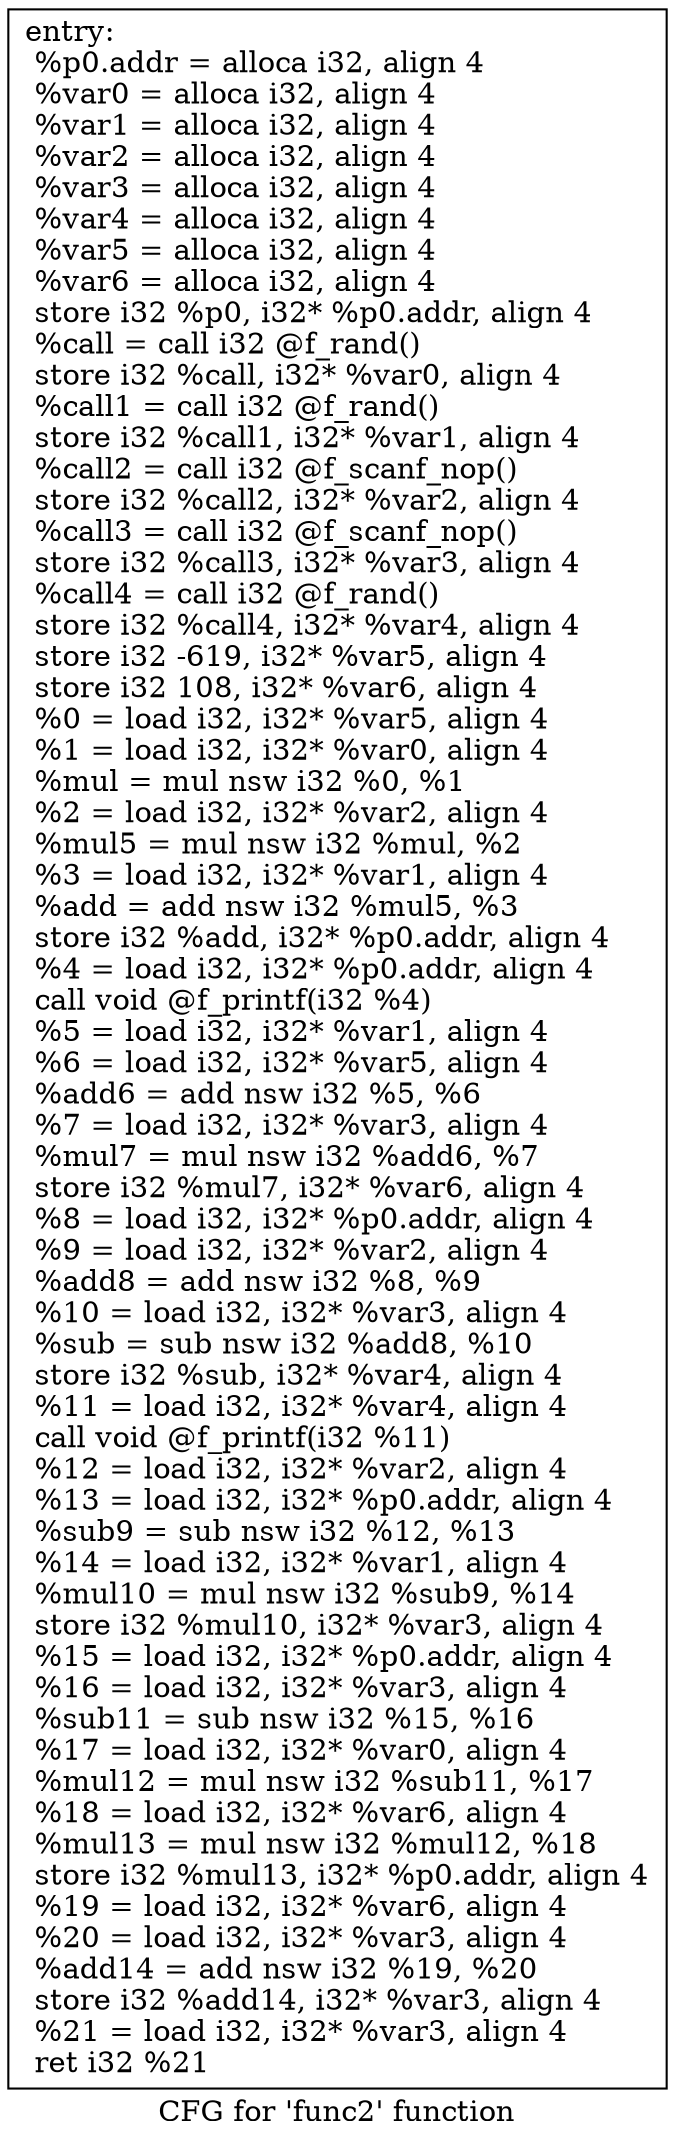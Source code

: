 digraph "CFG for 'func2' function" {
	label="CFG for 'func2' function";

	Node0x558941a65fb0 [shape=record,label="{entry:\l  %p0.addr = alloca i32, align 4\l  %var0 = alloca i32, align 4\l  %var1 = alloca i32, align 4\l  %var2 = alloca i32, align 4\l  %var3 = alloca i32, align 4\l  %var4 = alloca i32, align 4\l  %var5 = alloca i32, align 4\l  %var6 = alloca i32, align 4\l  store i32 %p0, i32* %p0.addr, align 4\l  %call = call i32 @f_rand()\l  store i32 %call, i32* %var0, align 4\l  %call1 = call i32 @f_rand()\l  store i32 %call1, i32* %var1, align 4\l  %call2 = call i32 @f_scanf_nop()\l  store i32 %call2, i32* %var2, align 4\l  %call3 = call i32 @f_scanf_nop()\l  store i32 %call3, i32* %var3, align 4\l  %call4 = call i32 @f_rand()\l  store i32 %call4, i32* %var4, align 4\l  store i32 -619, i32* %var5, align 4\l  store i32 108, i32* %var6, align 4\l  %0 = load i32, i32* %var5, align 4\l  %1 = load i32, i32* %var0, align 4\l  %mul = mul nsw i32 %0, %1\l  %2 = load i32, i32* %var2, align 4\l  %mul5 = mul nsw i32 %mul, %2\l  %3 = load i32, i32* %var1, align 4\l  %add = add nsw i32 %mul5, %3\l  store i32 %add, i32* %p0.addr, align 4\l  %4 = load i32, i32* %p0.addr, align 4\l  call void @f_printf(i32 %4)\l  %5 = load i32, i32* %var1, align 4\l  %6 = load i32, i32* %var5, align 4\l  %add6 = add nsw i32 %5, %6\l  %7 = load i32, i32* %var3, align 4\l  %mul7 = mul nsw i32 %add6, %7\l  store i32 %mul7, i32* %var6, align 4\l  %8 = load i32, i32* %p0.addr, align 4\l  %9 = load i32, i32* %var2, align 4\l  %add8 = add nsw i32 %8, %9\l  %10 = load i32, i32* %var3, align 4\l  %sub = sub nsw i32 %add8, %10\l  store i32 %sub, i32* %var4, align 4\l  %11 = load i32, i32* %var4, align 4\l  call void @f_printf(i32 %11)\l  %12 = load i32, i32* %var2, align 4\l  %13 = load i32, i32* %p0.addr, align 4\l  %sub9 = sub nsw i32 %12, %13\l  %14 = load i32, i32* %var1, align 4\l  %mul10 = mul nsw i32 %sub9, %14\l  store i32 %mul10, i32* %var3, align 4\l  %15 = load i32, i32* %p0.addr, align 4\l  %16 = load i32, i32* %var3, align 4\l  %sub11 = sub nsw i32 %15, %16\l  %17 = load i32, i32* %var0, align 4\l  %mul12 = mul nsw i32 %sub11, %17\l  %18 = load i32, i32* %var6, align 4\l  %mul13 = mul nsw i32 %mul12, %18\l  store i32 %mul13, i32* %p0.addr, align 4\l  %19 = load i32, i32* %var6, align 4\l  %20 = load i32, i32* %var3, align 4\l  %add14 = add nsw i32 %19, %20\l  store i32 %add14, i32* %var3, align 4\l  %21 = load i32, i32* %var3, align 4\l  ret i32 %21\l}"];
}
